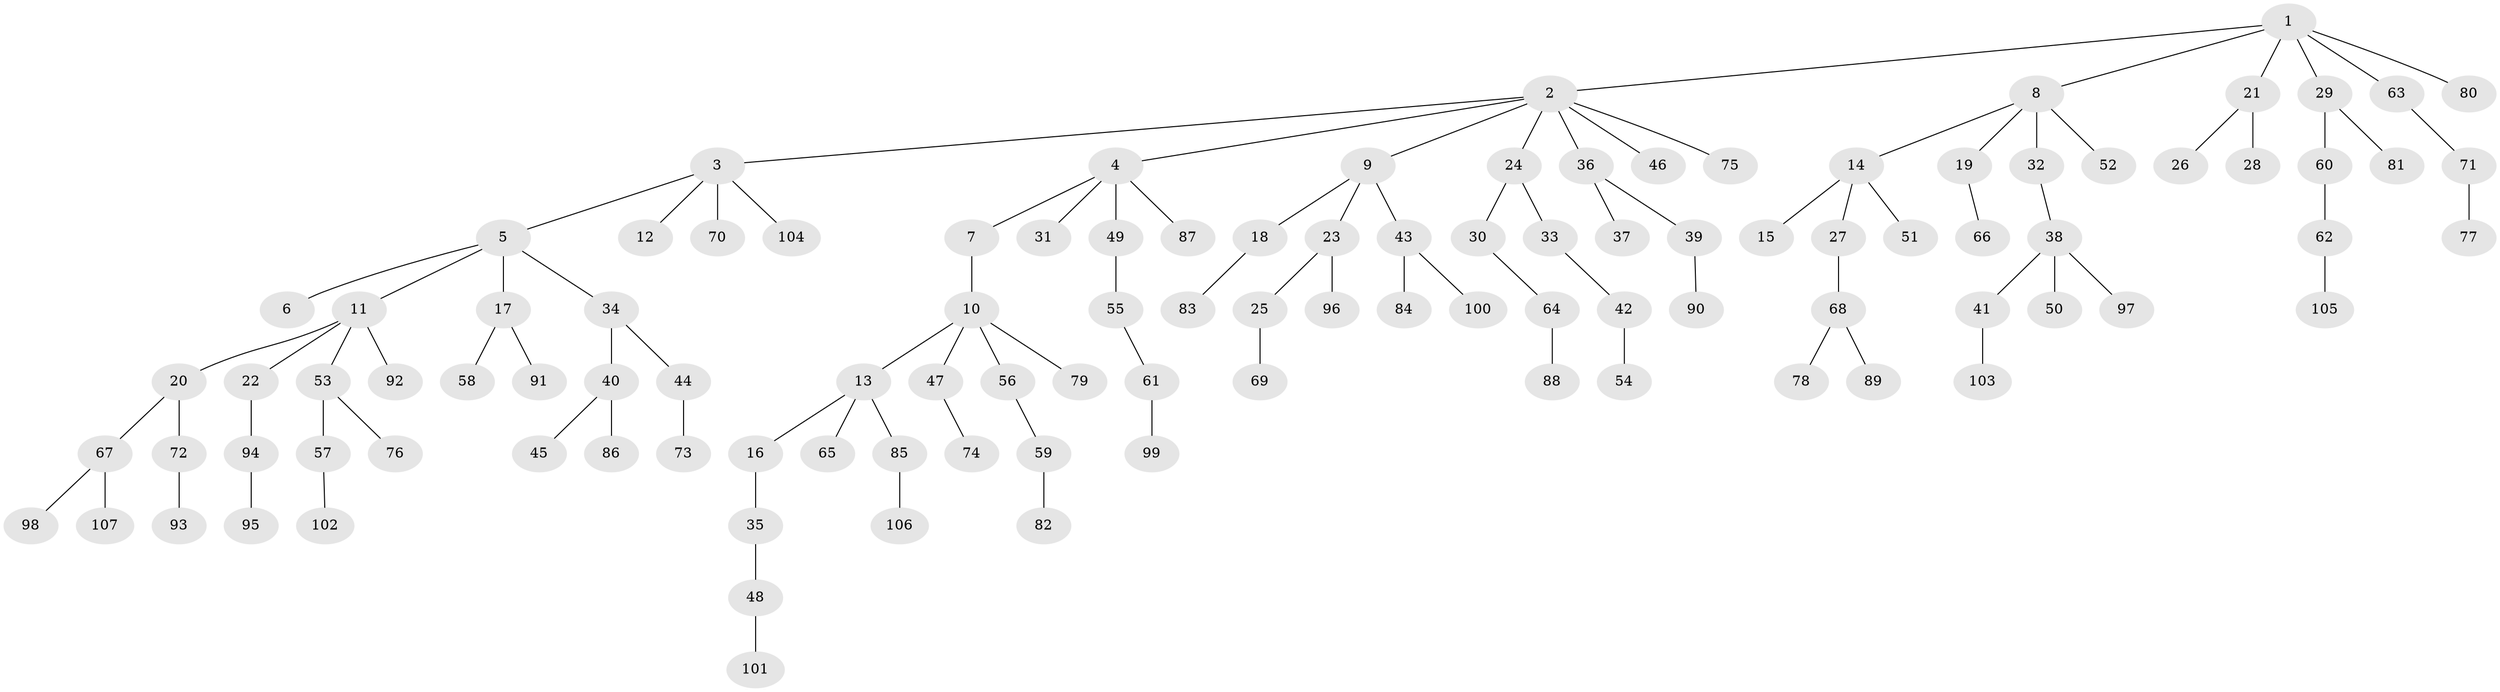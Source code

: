 // coarse degree distribution, {6: 0.027777777777777776, 11: 0.013888888888888888, 4: 0.09722222222222222, 1: 0.5555555555555556, 2: 0.2361111111111111, 5: 0.013888888888888888, 3: 0.05555555555555555}
// Generated by graph-tools (version 1.1) at 2025/42/03/06/25 10:42:05]
// undirected, 107 vertices, 106 edges
graph export_dot {
graph [start="1"]
  node [color=gray90,style=filled];
  1;
  2;
  3;
  4;
  5;
  6;
  7;
  8;
  9;
  10;
  11;
  12;
  13;
  14;
  15;
  16;
  17;
  18;
  19;
  20;
  21;
  22;
  23;
  24;
  25;
  26;
  27;
  28;
  29;
  30;
  31;
  32;
  33;
  34;
  35;
  36;
  37;
  38;
  39;
  40;
  41;
  42;
  43;
  44;
  45;
  46;
  47;
  48;
  49;
  50;
  51;
  52;
  53;
  54;
  55;
  56;
  57;
  58;
  59;
  60;
  61;
  62;
  63;
  64;
  65;
  66;
  67;
  68;
  69;
  70;
  71;
  72;
  73;
  74;
  75;
  76;
  77;
  78;
  79;
  80;
  81;
  82;
  83;
  84;
  85;
  86;
  87;
  88;
  89;
  90;
  91;
  92;
  93;
  94;
  95;
  96;
  97;
  98;
  99;
  100;
  101;
  102;
  103;
  104;
  105;
  106;
  107;
  1 -- 2;
  1 -- 8;
  1 -- 21;
  1 -- 29;
  1 -- 63;
  1 -- 80;
  2 -- 3;
  2 -- 4;
  2 -- 9;
  2 -- 24;
  2 -- 36;
  2 -- 46;
  2 -- 75;
  3 -- 5;
  3 -- 12;
  3 -- 70;
  3 -- 104;
  4 -- 7;
  4 -- 31;
  4 -- 49;
  4 -- 87;
  5 -- 6;
  5 -- 11;
  5 -- 17;
  5 -- 34;
  7 -- 10;
  8 -- 14;
  8 -- 19;
  8 -- 32;
  8 -- 52;
  9 -- 18;
  9 -- 23;
  9 -- 43;
  10 -- 13;
  10 -- 47;
  10 -- 56;
  10 -- 79;
  11 -- 20;
  11 -- 22;
  11 -- 53;
  11 -- 92;
  13 -- 16;
  13 -- 65;
  13 -- 85;
  14 -- 15;
  14 -- 27;
  14 -- 51;
  16 -- 35;
  17 -- 58;
  17 -- 91;
  18 -- 83;
  19 -- 66;
  20 -- 67;
  20 -- 72;
  21 -- 26;
  21 -- 28;
  22 -- 94;
  23 -- 25;
  23 -- 96;
  24 -- 30;
  24 -- 33;
  25 -- 69;
  27 -- 68;
  29 -- 60;
  29 -- 81;
  30 -- 64;
  32 -- 38;
  33 -- 42;
  34 -- 40;
  34 -- 44;
  35 -- 48;
  36 -- 37;
  36 -- 39;
  38 -- 41;
  38 -- 50;
  38 -- 97;
  39 -- 90;
  40 -- 45;
  40 -- 86;
  41 -- 103;
  42 -- 54;
  43 -- 84;
  43 -- 100;
  44 -- 73;
  47 -- 74;
  48 -- 101;
  49 -- 55;
  53 -- 57;
  53 -- 76;
  55 -- 61;
  56 -- 59;
  57 -- 102;
  59 -- 82;
  60 -- 62;
  61 -- 99;
  62 -- 105;
  63 -- 71;
  64 -- 88;
  67 -- 98;
  67 -- 107;
  68 -- 78;
  68 -- 89;
  71 -- 77;
  72 -- 93;
  85 -- 106;
  94 -- 95;
}
